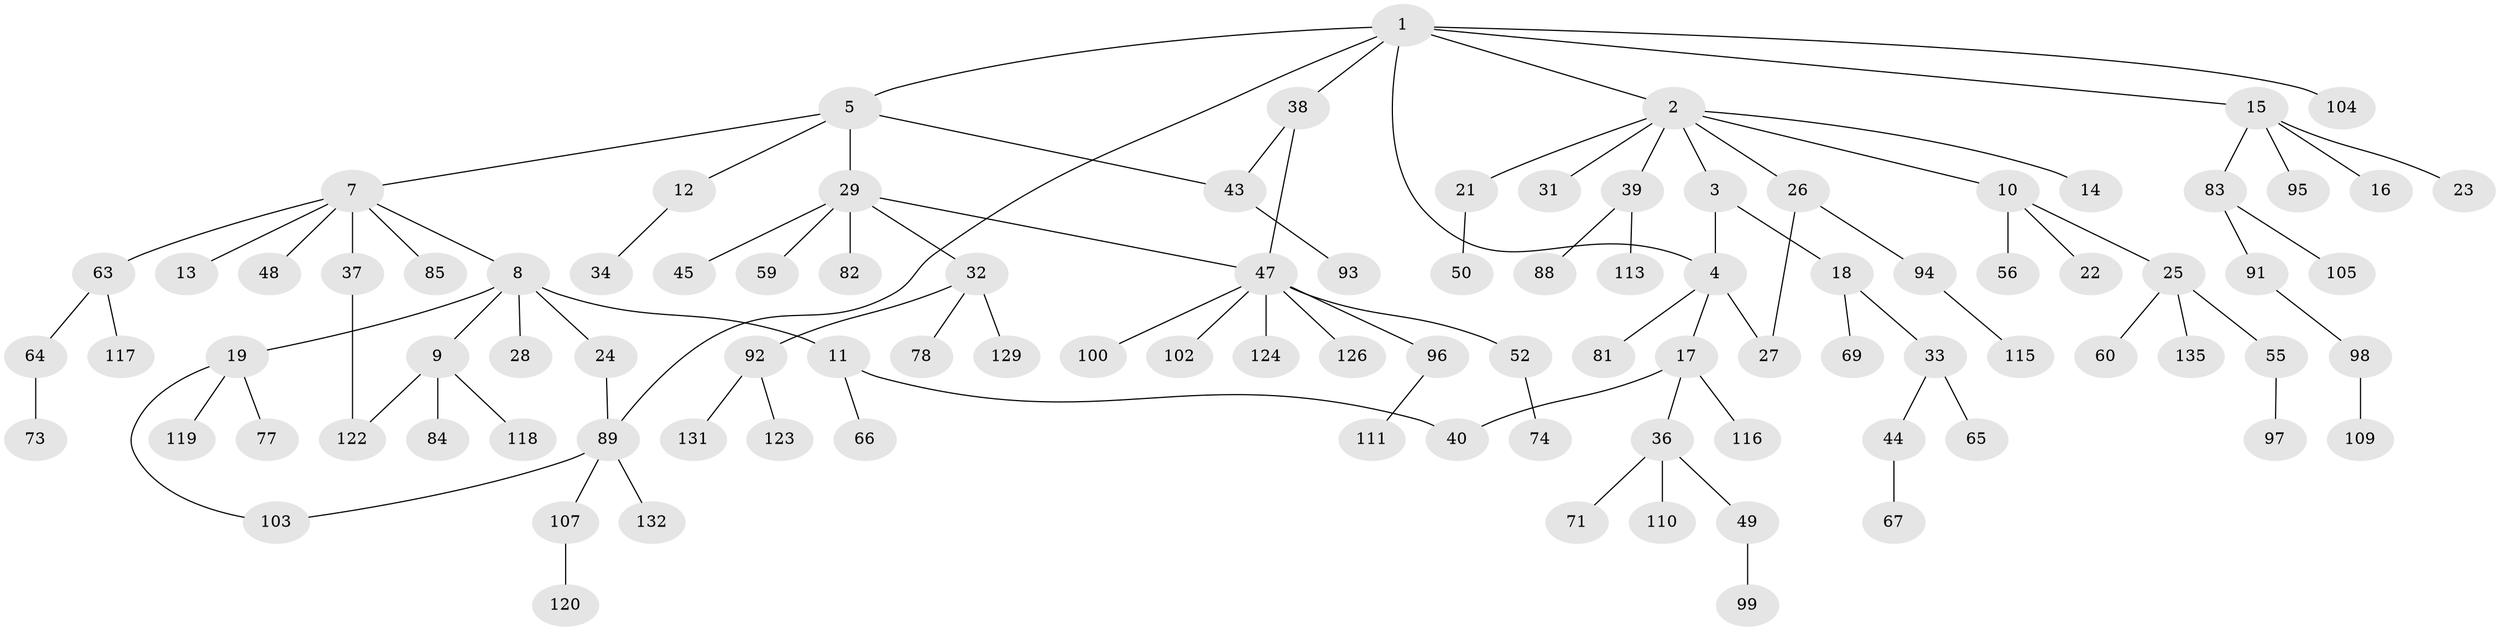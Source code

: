 // original degree distribution, {7: 0.014388489208633094, 5: 0.050359712230215826, 4: 0.06474820143884892, 6: 0.02158273381294964, 8: 0.007194244604316547, 3: 0.09352517985611511, 2: 0.2733812949640288, 1: 0.4748201438848921}
// Generated by graph-tools (version 1.1) at 2025/41/03/06/25 10:41:25]
// undirected, 99 vertices, 106 edges
graph export_dot {
graph [start="1"]
  node [color=gray90,style=filled];
  1;
  2 [super="+6"];
  3 [super="+62"];
  4 [super="+20"];
  5 [super="+125"];
  7 [super="+79"];
  8;
  9 [super="+54"];
  10 [super="+51"];
  11 [super="+87"];
  12;
  13;
  14 [super="+90"];
  15 [super="+68"];
  16 [super="+30"];
  17;
  18;
  19 [super="+70"];
  21 [super="+72"];
  22;
  23 [super="+42"];
  24;
  25 [super="+35"];
  26 [super="+61"];
  27;
  28;
  29 [super="+76"];
  31;
  32 [super="+41"];
  33 [super="+46"];
  34 [super="+108"];
  36 [super="+53"];
  37;
  38;
  39;
  40;
  43 [super="+86"];
  44 [super="+130"];
  45;
  47 [super="+58"];
  48;
  49 [super="+57"];
  50;
  52;
  55;
  56;
  59;
  60;
  63 [super="+75"];
  64;
  65 [super="+137"];
  66 [super="+106"];
  67;
  69 [super="+80"];
  71;
  73 [super="+112"];
  74;
  77;
  78;
  81 [super="+139"];
  82;
  83 [super="+121"];
  84;
  85;
  88;
  89 [super="+114"];
  91;
  92;
  93;
  94 [super="+134"];
  95;
  96 [super="+101"];
  97;
  98 [super="+128"];
  99;
  100 [super="+133"];
  102;
  103;
  104 [super="+127"];
  105;
  107;
  109;
  110;
  111;
  113 [super="+136"];
  115;
  116;
  117;
  118;
  119;
  120;
  122;
  123;
  124;
  126;
  129;
  131;
  132;
  135 [super="+138"];
  1 -- 2;
  1 -- 5;
  1 -- 15;
  1 -- 38;
  1 -- 104;
  1 -- 4;
  1 -- 89;
  2 -- 3;
  2 -- 26;
  2 -- 31;
  2 -- 21;
  2 -- 39;
  2 -- 10;
  2 -- 14;
  3 -- 4;
  3 -- 18;
  4 -- 17;
  4 -- 81;
  4 -- 27;
  5 -- 7;
  5 -- 12;
  5 -- 29;
  5 -- 43;
  7 -- 8;
  7 -- 13;
  7 -- 37;
  7 -- 48;
  7 -- 63;
  7 -- 85;
  8 -- 9;
  8 -- 11;
  8 -- 19;
  8 -- 24;
  8 -- 28;
  9 -- 84;
  9 -- 122;
  9 -- 118;
  10 -- 22;
  10 -- 25;
  10 -- 56;
  11 -- 66;
  11 -- 40;
  12 -- 34;
  15 -- 16;
  15 -- 23;
  15 -- 83;
  15 -- 95;
  17 -- 36;
  17 -- 40;
  17 -- 116;
  18 -- 33;
  18 -- 69;
  19 -- 77;
  19 -- 119;
  19 -- 103;
  21 -- 50;
  24 -- 89;
  25 -- 55;
  25 -- 60;
  25 -- 135;
  26 -- 27;
  26 -- 94;
  29 -- 32;
  29 -- 45;
  29 -- 47;
  29 -- 59;
  29 -- 82;
  32 -- 129;
  32 -- 92;
  32 -- 78;
  33 -- 44;
  33 -- 65;
  36 -- 49;
  36 -- 71;
  36 -- 110;
  37 -- 122;
  38 -- 43;
  38 -- 47;
  39 -- 88;
  39 -- 113;
  43 -- 93;
  44 -- 67;
  47 -- 52;
  47 -- 124;
  47 -- 126;
  47 -- 96;
  47 -- 100;
  47 -- 102;
  49 -- 99;
  52 -- 74;
  55 -- 97;
  63 -- 64;
  63 -- 117;
  64 -- 73;
  83 -- 91;
  83 -- 105;
  89 -- 107;
  89 -- 132;
  89 -- 103;
  91 -- 98;
  92 -- 123;
  92 -- 131;
  94 -- 115;
  96 -- 111;
  98 -- 109;
  107 -- 120;
}
